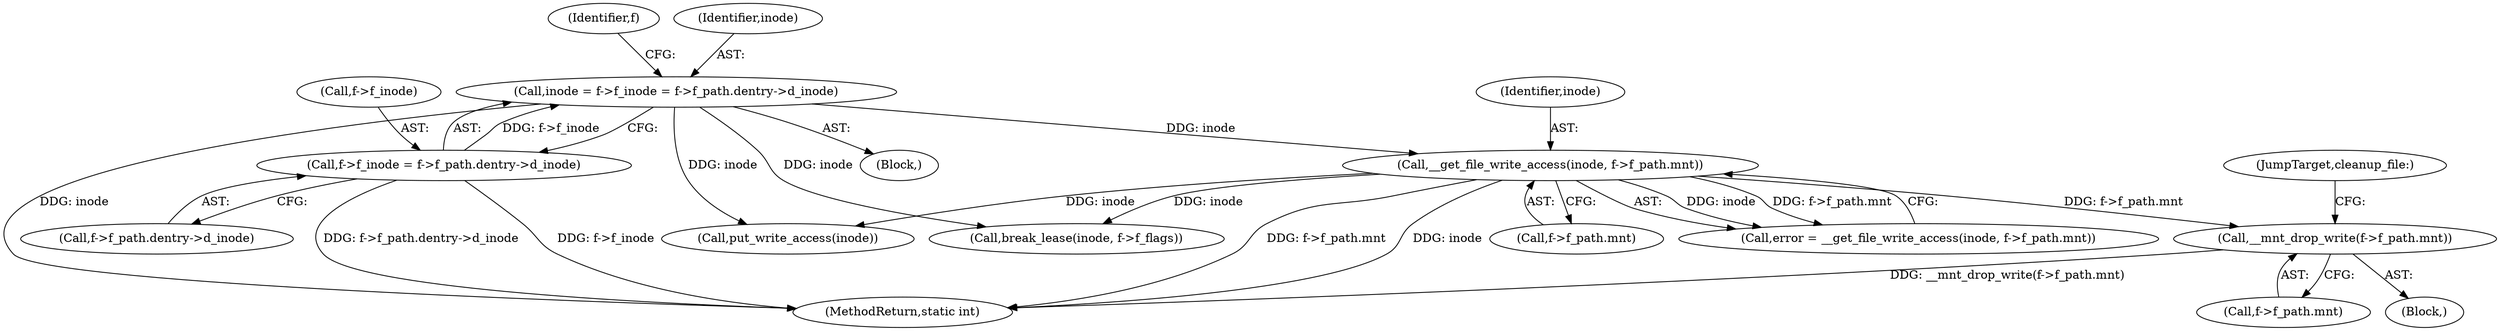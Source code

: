digraph "0_linux_eee5cc2702929fd41cce28058dc6d6717f723f87_9@API" {
"1000324" [label="(Call,__mnt_drop_write(f->f_path.mnt))"];
"1000162" [label="(Call,__get_file_write_access(inode, f->f_path.mnt))"];
"1000140" [label="(Call,inode = f->f_inode = f->f_path.dentry->d_inode)"];
"1000142" [label="(Call,f->f_inode = f->f_path.dentry->d_inode)"];
"1000324" [label="(Call,__mnt_drop_write(f->f_path.mnt))"];
"1000140" [label="(Call,inode = f->f_inode = f->f_path.dentry->d_inode)"];
"1000330" [label="(JumpTarget,cleanup_file:)"];
"1000105" [label="(Block,)"];
"1000146" [label="(Call,f->f_path.dentry->d_inode)"];
"1000160" [label="(Call,error = __get_file_write_access(inode, f->f_path.mnt))"];
"1000164" [label="(Call,f->f_path.mnt)"];
"1000357" [label="(MethodReturn,static int)"];
"1000156" [label="(Identifier,f)"];
"1000325" [label="(Call,f->f_path.mnt)"];
"1000234" [label="(Call,break_lease(inode, f->f_flags))"];
"1000313" [label="(Call,put_write_access(inode))"];
"1000141" [label="(Identifier,inode)"];
"1000162" [label="(Call,__get_file_write_access(inode, f->f_path.mnt))"];
"1000321" [label="(Block,)"];
"1000143" [label="(Call,f->f_inode)"];
"1000142" [label="(Call,f->f_inode = f->f_path.dentry->d_inode)"];
"1000163" [label="(Identifier,inode)"];
"1000324" -> "1000321"  [label="AST: "];
"1000324" -> "1000325"  [label="CFG: "];
"1000325" -> "1000324"  [label="AST: "];
"1000330" -> "1000324"  [label="CFG: "];
"1000324" -> "1000357"  [label="DDG: __mnt_drop_write(f->f_path.mnt)"];
"1000162" -> "1000324"  [label="DDG: f->f_path.mnt"];
"1000162" -> "1000160"  [label="AST: "];
"1000162" -> "1000164"  [label="CFG: "];
"1000163" -> "1000162"  [label="AST: "];
"1000164" -> "1000162"  [label="AST: "];
"1000160" -> "1000162"  [label="CFG: "];
"1000162" -> "1000357"  [label="DDG: f->f_path.mnt"];
"1000162" -> "1000357"  [label="DDG: inode"];
"1000162" -> "1000160"  [label="DDG: inode"];
"1000162" -> "1000160"  [label="DDG: f->f_path.mnt"];
"1000140" -> "1000162"  [label="DDG: inode"];
"1000162" -> "1000234"  [label="DDG: inode"];
"1000162" -> "1000313"  [label="DDG: inode"];
"1000140" -> "1000105"  [label="AST: "];
"1000140" -> "1000142"  [label="CFG: "];
"1000141" -> "1000140"  [label="AST: "];
"1000142" -> "1000140"  [label="AST: "];
"1000156" -> "1000140"  [label="CFG: "];
"1000140" -> "1000357"  [label="DDG: inode"];
"1000142" -> "1000140"  [label="DDG: f->f_inode"];
"1000140" -> "1000234"  [label="DDG: inode"];
"1000140" -> "1000313"  [label="DDG: inode"];
"1000142" -> "1000146"  [label="CFG: "];
"1000143" -> "1000142"  [label="AST: "];
"1000146" -> "1000142"  [label="AST: "];
"1000142" -> "1000357"  [label="DDG: f->f_inode"];
"1000142" -> "1000357"  [label="DDG: f->f_path.dentry->d_inode"];
}
